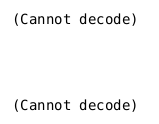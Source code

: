 @startuml

<style>
note {
    backgroundcolor white
    linecolor transparent
}
</style>

note as img_1
    <img:/home/darcy/Documents/parallelism/images/graph_3.png>
end note

note as img_2
    <img:/home/darcy/Documents/parallelism/images/graph_5.png>
end note

img_1 -[hidden]d-> img_2
@enduml